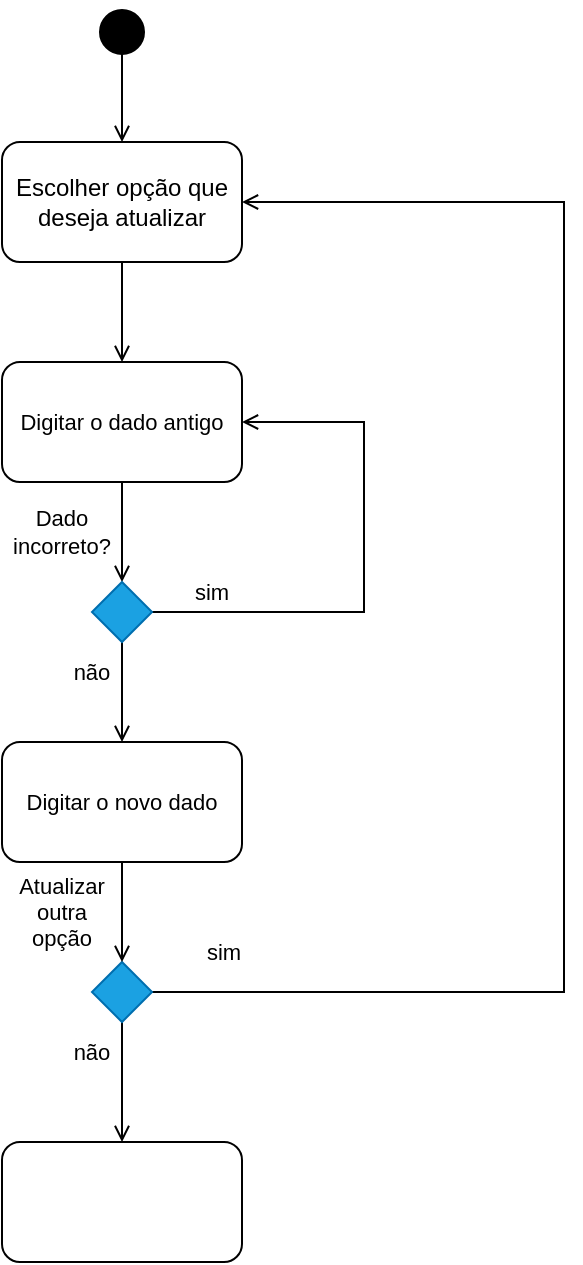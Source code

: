 <mxfile version="21.5.0" type="github">
  <diagram name="Página-1" id="ko8FQJQJKpPwWS8EJ0Uh">
    <mxGraphModel dx="1114" dy="616" grid="1" gridSize="10" guides="1" tooltips="1" connect="1" arrows="1" fold="1" page="1" pageScale="1" pageWidth="827" pageHeight="1169" math="0" shadow="0">
      <root>
        <mxCell id="0" />
        <mxCell id="1" parent="0" />
        <mxCell id="FGsbNq8r_3bn9qSofiAP-3" style="edgeStyle=orthogonalEdgeStyle;rounded=0;orthogonalLoop=1;jettySize=auto;html=1;entryX=0.5;entryY=0;entryDx=0;entryDy=0;endArrow=open;endFill=0;exitX=0.5;exitY=0.8;exitDx=0;exitDy=0;exitPerimeter=0;" edge="1" parent="1" source="FGsbNq8r_3bn9qSofiAP-1" target="FGsbNq8r_3bn9qSofiAP-2">
          <mxGeometry relative="1" as="geometry">
            <mxPoint x="400" y="60" as="sourcePoint" />
          </mxGeometry>
        </mxCell>
        <mxCell id="FGsbNq8r_3bn9qSofiAP-1" value="" style="ellipse;html=1;shape=startState;fillColor=#000000;strokeColor=#000000;" vertex="1" parent="1">
          <mxGeometry x="384" y="40" width="30" height="30" as="geometry" />
        </mxCell>
        <mxCell id="FGsbNq8r_3bn9qSofiAP-13" style="edgeStyle=orthogonalEdgeStyle;shape=connector;rounded=0;orthogonalLoop=1;jettySize=auto;html=1;exitX=0.5;exitY=1;exitDx=0;exitDy=0;labelBackgroundColor=default;strokeColor=default;fontFamily=Helvetica;fontSize=11;fontColor=default;endArrow=open;endFill=0;" edge="1" parent="1" source="FGsbNq8r_3bn9qSofiAP-2" target="FGsbNq8r_3bn9qSofiAP-14">
          <mxGeometry relative="1" as="geometry">
            <mxPoint x="399" y="230" as="targetPoint" />
          </mxGeometry>
        </mxCell>
        <mxCell id="FGsbNq8r_3bn9qSofiAP-2" value="Escolher opção que deseja atualizar" style="rounded=1;whiteSpace=wrap;html=1;" vertex="1" parent="1">
          <mxGeometry x="339" y="110" width="120" height="60" as="geometry" />
        </mxCell>
        <mxCell id="FGsbNq8r_3bn9qSofiAP-11" style="edgeStyle=orthogonalEdgeStyle;shape=connector;rounded=0;orthogonalLoop=1;jettySize=auto;html=1;exitX=0.5;exitY=1;exitDx=0;exitDy=0;entryX=0.5;entryY=0;entryDx=0;entryDy=0;labelBackgroundColor=default;strokeColor=default;fontFamily=Helvetica;fontSize=11;fontColor=default;endArrow=open;endFill=0;" edge="1" parent="1" source="FGsbNq8r_3bn9qSofiAP-5" target="FGsbNq8r_3bn9qSofiAP-10">
          <mxGeometry relative="1" as="geometry" />
        </mxCell>
        <mxCell id="FGsbNq8r_3bn9qSofiAP-26" style="edgeStyle=orthogonalEdgeStyle;shape=connector;rounded=0;orthogonalLoop=1;jettySize=auto;html=1;exitX=1;exitY=0.5;exitDx=0;exitDy=0;entryX=1;entryY=0.5;entryDx=0;entryDy=0;labelBackgroundColor=default;strokeColor=default;fontFamily=Helvetica;fontSize=11;fontColor=default;endArrow=open;endFill=0;" edge="1" parent="1" source="FGsbNq8r_3bn9qSofiAP-5" target="FGsbNq8r_3bn9qSofiAP-2">
          <mxGeometry relative="1" as="geometry">
            <Array as="points">
              <mxPoint x="620" y="535" />
              <mxPoint x="620" y="140" />
            </Array>
          </mxGeometry>
        </mxCell>
        <mxCell id="FGsbNq8r_3bn9qSofiAP-5" value="" style="rhombus;whiteSpace=wrap;html=1;fillColor=#1ba1e2;strokeColor=#006EAF;fontColor=#ffffff;" vertex="1" parent="1">
          <mxGeometry x="384" y="520" width="30" height="30" as="geometry" />
        </mxCell>
        <mxCell id="FGsbNq8r_3bn9qSofiAP-8" value="Atualizar outra opção" style="text;html=1;strokeColor=none;fillColor=none;align=center;verticalAlign=middle;whiteSpace=wrap;rounded=0;fontSize=11;fontFamily=Helvetica;fontColor=default;" vertex="1" parent="1">
          <mxGeometry x="339" y="480" width="60" height="30" as="geometry" />
        </mxCell>
        <mxCell id="FGsbNq8r_3bn9qSofiAP-9" value="sim" style="text;html=1;strokeColor=none;fillColor=none;align=center;verticalAlign=middle;whiteSpace=wrap;rounded=0;fontSize=11;fontFamily=Helvetica;fontColor=default;" vertex="1" parent="1">
          <mxGeometry x="420" y="500" width="60" height="30" as="geometry" />
        </mxCell>
        <mxCell id="FGsbNq8r_3bn9qSofiAP-10" value="" style="rounded=1;whiteSpace=wrap;html=1;fontFamily=Helvetica;fontSize=11;fontColor=default;" vertex="1" parent="1">
          <mxGeometry x="339" y="610" width="120" height="60" as="geometry" />
        </mxCell>
        <mxCell id="FGsbNq8r_3bn9qSofiAP-12" value="não" style="text;html=1;strokeColor=none;fillColor=none;align=center;verticalAlign=middle;whiteSpace=wrap;rounded=0;fontSize=11;fontFamily=Helvetica;fontColor=default;" vertex="1" parent="1">
          <mxGeometry x="354" y="550" width="60" height="30" as="geometry" />
        </mxCell>
        <mxCell id="FGsbNq8r_3bn9qSofiAP-16" style="edgeStyle=orthogonalEdgeStyle;shape=connector;rounded=0;orthogonalLoop=1;jettySize=auto;html=1;exitX=0.5;exitY=1;exitDx=0;exitDy=0;entryX=0.5;entryY=0;entryDx=0;entryDy=0;labelBackgroundColor=default;strokeColor=default;fontFamily=Helvetica;fontSize=11;fontColor=default;endArrow=open;endFill=0;" edge="1" parent="1" source="FGsbNq8r_3bn9qSofiAP-14" target="FGsbNq8r_3bn9qSofiAP-15">
          <mxGeometry relative="1" as="geometry" />
        </mxCell>
        <mxCell id="FGsbNq8r_3bn9qSofiAP-14" value="Digitar o dado antigo" style="rounded=1;whiteSpace=wrap;html=1;fontFamily=Helvetica;fontSize=11;fontColor=default;" vertex="1" parent="1">
          <mxGeometry x="339" y="220" width="120" height="60" as="geometry" />
        </mxCell>
        <mxCell id="FGsbNq8r_3bn9qSofiAP-18" style="edgeStyle=orthogonalEdgeStyle;shape=connector;rounded=0;orthogonalLoop=1;jettySize=auto;html=1;exitX=1;exitY=0.5;exitDx=0;exitDy=0;entryX=1;entryY=0.5;entryDx=0;entryDy=0;labelBackgroundColor=default;strokeColor=default;fontFamily=Helvetica;fontSize=11;fontColor=default;endArrow=open;endFill=0;" edge="1" parent="1" source="FGsbNq8r_3bn9qSofiAP-15" target="FGsbNq8r_3bn9qSofiAP-14">
          <mxGeometry relative="1" as="geometry">
            <Array as="points">
              <mxPoint x="520" y="345" />
              <mxPoint x="520" y="250" />
            </Array>
          </mxGeometry>
        </mxCell>
        <mxCell id="FGsbNq8r_3bn9qSofiAP-20" style="edgeStyle=orthogonalEdgeStyle;shape=connector;rounded=0;orthogonalLoop=1;jettySize=auto;html=1;exitX=0.5;exitY=1;exitDx=0;exitDy=0;entryX=0.5;entryY=0;entryDx=0;entryDy=0;labelBackgroundColor=default;strokeColor=default;fontFamily=Helvetica;fontSize=11;fontColor=default;endArrow=open;endFill=0;" edge="1" parent="1" source="FGsbNq8r_3bn9qSofiAP-15" target="FGsbNq8r_3bn9qSofiAP-19">
          <mxGeometry relative="1" as="geometry" />
        </mxCell>
        <mxCell id="FGsbNq8r_3bn9qSofiAP-15" value="" style="rhombus;whiteSpace=wrap;html=1;fillColor=#1ba1e2;strokeColor=#006EAF;fontColor=#ffffff;" vertex="1" parent="1">
          <mxGeometry x="384" y="330" width="30" height="30" as="geometry" />
        </mxCell>
        <mxCell id="FGsbNq8r_3bn9qSofiAP-17" value="Dado incorreto?" style="text;html=1;strokeColor=none;fillColor=none;align=center;verticalAlign=middle;whiteSpace=wrap;rounded=0;fontSize=11;fontFamily=Helvetica;fontColor=default;" vertex="1" parent="1">
          <mxGeometry x="339" y="290" width="60" height="30" as="geometry" />
        </mxCell>
        <mxCell id="FGsbNq8r_3bn9qSofiAP-25" style="edgeStyle=orthogonalEdgeStyle;shape=connector;rounded=0;orthogonalLoop=1;jettySize=auto;html=1;exitX=0.5;exitY=1;exitDx=0;exitDy=0;entryX=0.5;entryY=0;entryDx=0;entryDy=0;labelBackgroundColor=default;strokeColor=default;fontFamily=Helvetica;fontSize=11;fontColor=default;endArrow=open;endFill=0;" edge="1" parent="1" source="FGsbNq8r_3bn9qSofiAP-19" target="FGsbNq8r_3bn9qSofiAP-5">
          <mxGeometry relative="1" as="geometry" />
        </mxCell>
        <mxCell id="FGsbNq8r_3bn9qSofiAP-19" value="Digitar o novo dado" style="rounded=1;whiteSpace=wrap;html=1;fontFamily=Helvetica;fontSize=11;fontColor=default;" vertex="1" parent="1">
          <mxGeometry x="339" y="410" width="120" height="60" as="geometry" />
        </mxCell>
        <mxCell id="FGsbNq8r_3bn9qSofiAP-21" value="sim" style="text;html=1;strokeColor=none;fillColor=none;align=center;verticalAlign=middle;whiteSpace=wrap;rounded=0;fontSize=11;fontFamily=Helvetica;fontColor=default;" vertex="1" parent="1">
          <mxGeometry x="414" y="320" width="60" height="30" as="geometry" />
        </mxCell>
        <mxCell id="FGsbNq8r_3bn9qSofiAP-22" value="não" style="text;html=1;strokeColor=none;fillColor=none;align=center;verticalAlign=middle;whiteSpace=wrap;rounded=0;fontSize=11;fontFamily=Helvetica;fontColor=default;" vertex="1" parent="1">
          <mxGeometry x="354" y="360" width="60" height="30" as="geometry" />
        </mxCell>
      </root>
    </mxGraphModel>
  </diagram>
</mxfile>
